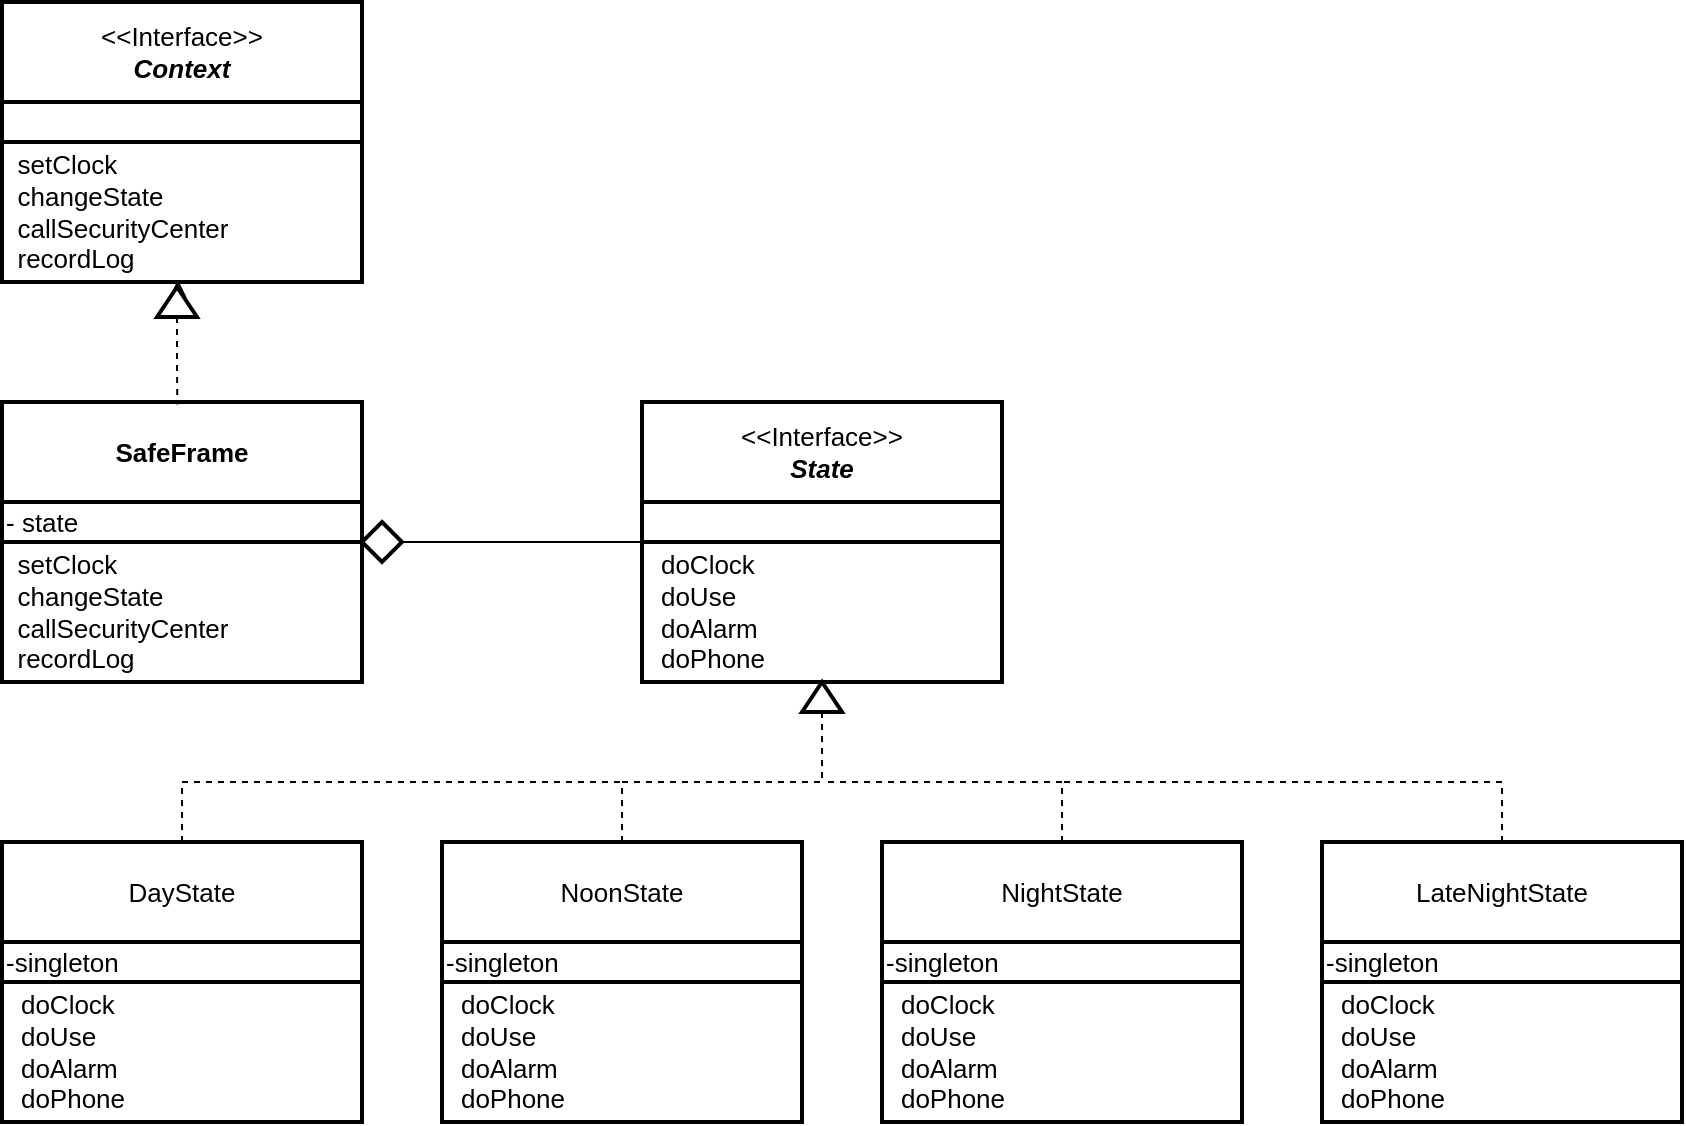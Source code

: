 <mxfile version="14.7.3" type="github">
  <diagram id="VLqiQ4smgDCN_QXW5N22" name="Page-1">
    <mxGraphModel dx="2249" dy="804" grid="1" gridSize="10" guides="1" tooltips="1" connect="1" arrows="1" fold="1" page="1" pageScale="1" pageWidth="827" pageHeight="1169" math="0" shadow="0">
      <root>
        <mxCell id="0" />
        <mxCell id="1" parent="0" />
        <mxCell id="QrUBCONkjMTxRwLSOclj-4" value="" style="rounded=0;whiteSpace=wrap;html=1;fontSize=13;strokeWidth=2;" parent="1" vertex="1">
          <mxGeometry y="80" width="180" height="140" as="geometry" />
        </mxCell>
        <mxCell id="QrUBCONkjMTxRwLSOclj-2" value="&lt;div style=&quot;text-align: left ; font-size: 13px&quot;&gt;&lt;span style=&quot;font-size: 13px&quot;&gt;setClock&lt;/span&gt;&lt;/div&gt;&lt;div style=&quot;text-align: left ; font-size: 13px&quot;&gt;&lt;span style=&quot;font-size: 13px&quot;&gt;changeState&lt;/span&gt;&lt;/div&gt;&lt;div style=&quot;text-align: left ; font-size: 13px&quot;&gt;&lt;span style=&quot;font-size: 13px&quot;&gt;callSecurityCenter&lt;/span&gt;&lt;/div&gt;&lt;div style=&quot;text-align: left ; font-size: 13px&quot;&gt;&lt;span style=&quot;font-size: 13px&quot;&gt;recordLog&lt;/span&gt;&lt;/div&gt;" style="text;html=1;align=center;verticalAlign=middle;resizable=0;points=[];autosize=1;strokeColor=none;strokeWidth=2;fontSize=13;" parent="1" vertex="1">
          <mxGeometry y="150" width="120" height="70" as="geometry" />
        </mxCell>
        <mxCell id="QrUBCONkjMTxRwLSOclj-5" value="&amp;lt;&amp;lt;Interface&amp;gt;&amp;gt;&lt;br&gt;&lt;b&gt;&lt;i&gt;Context&lt;/i&gt;&lt;/b&gt;" style="rounded=0;whiteSpace=wrap;html=1;fontSize=13;strokeWidth=2;" parent="1" vertex="1">
          <mxGeometry y="80" width="180" height="50" as="geometry" />
        </mxCell>
        <mxCell id="QrUBCONkjMTxRwLSOclj-6" value="" style="rounded=0;whiteSpace=wrap;html=1;fontSize=13;strokeWidth=2;" parent="1" vertex="1">
          <mxGeometry y="130" width="180" height="20" as="geometry" />
        </mxCell>
        <mxCell id="QrUBCONkjMTxRwLSOclj-9" value="" style="rounded=0;whiteSpace=wrap;html=1;fontSize=13;strokeWidth=2;" parent="1" vertex="1">
          <mxGeometry y="280" width="180" height="140" as="geometry" />
        </mxCell>
        <mxCell id="QrUBCONkjMTxRwLSOclj-10" value="&lt;div style=&quot;text-align: left ; font-size: 13px&quot;&gt;&lt;span style=&quot;font-size: 13px&quot;&gt;setClock&lt;/span&gt;&lt;/div&gt;&lt;div style=&quot;text-align: left ; font-size: 13px&quot;&gt;&lt;span style=&quot;font-size: 13px&quot;&gt;changeState&lt;/span&gt;&lt;/div&gt;&lt;div style=&quot;text-align: left ; font-size: 13px&quot;&gt;&lt;span style=&quot;font-size: 13px&quot;&gt;callSecurityCenter&lt;/span&gt;&lt;/div&gt;&lt;div style=&quot;text-align: left ; font-size: 13px&quot;&gt;&lt;span style=&quot;font-size: 13px&quot;&gt;recordLog&lt;/span&gt;&lt;/div&gt;" style="text;html=1;align=center;verticalAlign=middle;resizable=0;points=[];autosize=1;strokeColor=none;strokeWidth=2;fontSize=13;" parent="1" vertex="1">
          <mxGeometry y="350" width="120" height="70" as="geometry" />
        </mxCell>
        <mxCell id="QrUBCONkjMTxRwLSOclj-34" style="edgeStyle=orthogonalEdgeStyle;rounded=0;orthogonalLoop=1;jettySize=auto;html=1;exitX=0.5;exitY=0;exitDx=0;exitDy=0;entryX=0.733;entryY=0.986;entryDx=0;entryDy=0;entryPerimeter=0;fontSize=13;dashed=1;endArrow=block;endFill=0;startArrow=none;" parent="1" source="QrUBCONkjMTxRwLSOclj-47" target="QrUBCONkjMTxRwLSOclj-2" edge="1">
          <mxGeometry relative="1" as="geometry">
            <Array as="points" />
          </mxGeometry>
        </mxCell>
        <mxCell id="QrUBCONkjMTxRwLSOclj-11" value="&lt;b&gt;SafeFrame&lt;/b&gt;" style="rounded=0;whiteSpace=wrap;html=1;fontSize=13;strokeWidth=2;" parent="1" vertex="1">
          <mxGeometry y="280" width="180" height="50" as="geometry" />
        </mxCell>
        <mxCell id="QrUBCONkjMTxRwLSOclj-36" style="edgeStyle=orthogonalEdgeStyle;rounded=0;orthogonalLoop=1;jettySize=auto;html=1;exitX=1;exitY=1;exitDx=0;exitDy=0;entryX=0;entryY=1;entryDx=0;entryDy=0;fontSize=13;endArrow=none;endFill=0;startArrow=diamond;startFill=1;" parent="1" source="QrUBCONkjMTxRwLSOclj-12" target="QrUBCONkjMTxRwLSOclj-16" edge="1">
          <mxGeometry relative="1" as="geometry">
            <Array as="points">
              <mxPoint x="260" y="350" />
              <mxPoint x="260" y="350" />
            </Array>
          </mxGeometry>
        </mxCell>
        <mxCell id="QrUBCONkjMTxRwLSOclj-12" value="- state" style="rounded=0;whiteSpace=wrap;html=1;fontSize=13;strokeWidth=2;align=left;" parent="1" vertex="1">
          <mxGeometry y="330" width="180" height="20" as="geometry" />
        </mxCell>
        <mxCell id="QrUBCONkjMTxRwLSOclj-13" value="" style="rounded=0;whiteSpace=wrap;html=1;fontSize=13;strokeWidth=2;" parent="1" vertex="1">
          <mxGeometry x="320" y="280" width="180" height="140" as="geometry" />
        </mxCell>
        <mxCell id="QrUBCONkjMTxRwLSOclj-14" value="&lt;div style=&quot;text-align: left ; font-size: 13px&quot;&gt;&lt;span style=&quot;font-size: 13px&quot;&gt;doClock&lt;/span&gt;&lt;/div&gt;&lt;div style=&quot;text-align: left ; font-size: 13px&quot;&gt;doUse&lt;/div&gt;&lt;div style=&quot;text-align: left ; font-size: 13px&quot;&gt;doAlarm&lt;/div&gt;&lt;div style=&quot;text-align: left ; font-size: 13px&quot;&gt;doPhone&lt;/div&gt;" style="text;html=1;align=center;verticalAlign=middle;resizable=0;points=[];autosize=1;strokeColor=none;strokeWidth=2;fontSize=13;" parent="1" vertex="1">
          <mxGeometry x="320" y="350" width="70" height="70" as="geometry" />
        </mxCell>
        <mxCell id="QrUBCONkjMTxRwLSOclj-15" value="&amp;lt;&amp;lt;Interface&amp;gt;&amp;gt;&lt;br&gt;&lt;b&gt;&lt;i&gt;State&lt;/i&gt;&lt;/b&gt;" style="rounded=0;whiteSpace=wrap;html=1;fontSize=13;strokeWidth=2;" parent="1" vertex="1">
          <mxGeometry x="320" y="280" width="180" height="50" as="geometry" />
        </mxCell>
        <mxCell id="QrUBCONkjMTxRwLSOclj-16" value="" style="rounded=0;whiteSpace=wrap;html=1;fontSize=13;strokeWidth=2;" parent="1" vertex="1">
          <mxGeometry x="320" y="330" width="180" height="20" as="geometry" />
        </mxCell>
        <mxCell id="QrUBCONkjMTxRwLSOclj-17" value="" style="rounded=0;whiteSpace=wrap;html=1;fontSize=13;strokeWidth=2;" parent="1" vertex="1">
          <mxGeometry y="500" width="180" height="140" as="geometry" />
        </mxCell>
        <mxCell id="QrUBCONkjMTxRwLSOclj-18" value="&lt;div style=&quot;text-align: left ; font-size: 13px&quot;&gt;&lt;span style=&quot;font-size: 13px&quot;&gt;doClock&lt;/span&gt;&lt;/div&gt;&lt;div style=&quot;text-align: left ; font-size: 13px&quot;&gt;doUse&lt;/div&gt;&lt;div style=&quot;text-align: left ; font-size: 13px&quot;&gt;doAlarm&lt;/div&gt;&lt;div style=&quot;text-align: left ; font-size: 13px&quot;&gt;doPhone&lt;/div&gt;" style="text;html=1;align=center;verticalAlign=middle;resizable=0;points=[];autosize=1;strokeColor=none;strokeWidth=2;fontSize=13;" parent="1" vertex="1">
          <mxGeometry y="570" width="70" height="70" as="geometry" />
        </mxCell>
        <mxCell id="QrUBCONkjMTxRwLSOclj-43" style="edgeStyle=orthogonalEdgeStyle;rounded=0;orthogonalLoop=1;jettySize=auto;html=1;exitX=0.5;exitY=0;exitDx=0;exitDy=0;dashed=1;fontSize=13;startArrow=none;startFill=0;endArrow=none;endFill=0;" parent="1" source="QrUBCONkjMTxRwLSOclj-19" edge="1">
          <mxGeometry relative="1" as="geometry">
            <mxPoint x="310" y="470" as="targetPoint" />
            <Array as="points">
              <mxPoint x="90" y="470" />
            </Array>
          </mxGeometry>
        </mxCell>
        <mxCell id="QrUBCONkjMTxRwLSOclj-19" value="DayState" style="rounded=0;whiteSpace=wrap;html=1;fontSize=13;strokeWidth=2;" parent="1" vertex="1">
          <mxGeometry y="500" width="180" height="50" as="geometry" />
        </mxCell>
        <mxCell id="QrUBCONkjMTxRwLSOclj-20" value="-singleton" style="rounded=0;whiteSpace=wrap;html=1;fontSize=13;strokeWidth=2;align=left;" parent="1" vertex="1">
          <mxGeometry y="550" width="180" height="20" as="geometry" />
        </mxCell>
        <mxCell id="QrUBCONkjMTxRwLSOclj-21" value="" style="rounded=0;whiteSpace=wrap;html=1;fontSize=13;strokeWidth=2;" parent="1" vertex="1">
          <mxGeometry x="220" y="500" width="180" height="140" as="geometry" />
        </mxCell>
        <mxCell id="QrUBCONkjMTxRwLSOclj-22" value="&lt;div style=&quot;text-align: left ; font-size: 13px&quot;&gt;&lt;span style=&quot;font-size: 13px&quot;&gt;doClock&lt;/span&gt;&lt;/div&gt;&lt;div style=&quot;text-align: left ; font-size: 13px&quot;&gt;doUse&lt;/div&gt;&lt;div style=&quot;text-align: left ; font-size: 13px&quot;&gt;doAlarm&lt;/div&gt;&lt;div style=&quot;text-align: left ; font-size: 13px&quot;&gt;doPhone&lt;/div&gt;" style="text;html=1;align=center;verticalAlign=middle;resizable=0;points=[];autosize=1;strokeColor=none;strokeWidth=2;fontSize=13;" parent="1" vertex="1">
          <mxGeometry x="220" y="570" width="70" height="70" as="geometry" />
        </mxCell>
        <mxCell id="QrUBCONkjMTxRwLSOclj-41" style="edgeStyle=orthogonalEdgeStyle;rounded=0;orthogonalLoop=1;jettySize=auto;html=1;exitX=0.5;exitY=0;exitDx=0;exitDy=0;entryX=0.5;entryY=1;entryDx=0;entryDy=0;fontSize=13;startArrow=none;startFill=0;endArrow=block;endFill=0;dashed=1;" parent="1" source="QrUBCONkjMTxRwLSOclj-23" target="QrUBCONkjMTxRwLSOclj-13" edge="1">
          <mxGeometry relative="1" as="geometry">
            <Array as="points">
              <mxPoint x="310" y="470" />
              <mxPoint x="410" y="470" />
            </Array>
          </mxGeometry>
        </mxCell>
        <mxCell id="QrUBCONkjMTxRwLSOclj-23" value="NoonState" style="rounded=0;whiteSpace=wrap;html=1;fontSize=13;strokeWidth=2;" parent="1" vertex="1">
          <mxGeometry x="220" y="500" width="180" height="50" as="geometry" />
        </mxCell>
        <mxCell id="QrUBCONkjMTxRwLSOclj-24" value="&lt;span style=&quot;&quot;&gt;-singleton&lt;/span&gt;" style="rounded=0;whiteSpace=wrap;html=1;fontSize=13;strokeWidth=2;align=left;" parent="1" vertex="1">
          <mxGeometry x="220" y="550" width="180" height="20" as="geometry" />
        </mxCell>
        <mxCell id="QrUBCONkjMTxRwLSOclj-25" value="" style="rounded=0;whiteSpace=wrap;html=1;fontSize=13;strokeWidth=2;" parent="1" vertex="1">
          <mxGeometry x="440" y="500" width="180" height="140" as="geometry" />
        </mxCell>
        <mxCell id="QrUBCONkjMTxRwLSOclj-26" value="&lt;div style=&quot;text-align: left ; font-size: 13px&quot;&gt;&lt;span style=&quot;font-size: 13px&quot;&gt;doClock&lt;/span&gt;&lt;/div&gt;&lt;div style=&quot;text-align: left ; font-size: 13px&quot;&gt;doUse&lt;/div&gt;&lt;div style=&quot;text-align: left ; font-size: 13px&quot;&gt;doAlarm&lt;/div&gt;&lt;div style=&quot;text-align: left ; font-size: 13px&quot;&gt;doPhone&lt;/div&gt;" style="text;html=1;align=center;verticalAlign=middle;resizable=0;points=[];autosize=1;strokeColor=none;strokeWidth=2;fontSize=13;" parent="1" vertex="1">
          <mxGeometry x="440" y="570" width="70" height="70" as="geometry" />
        </mxCell>
        <mxCell id="QrUBCONkjMTxRwLSOclj-44" style="edgeStyle=orthogonalEdgeStyle;rounded=0;orthogonalLoop=1;jettySize=auto;html=1;exitX=0.5;exitY=0;exitDx=0;exitDy=0;dashed=1;fontSize=13;startArrow=none;startFill=0;endArrow=none;endFill=0;" parent="1" source="QrUBCONkjMTxRwLSOclj-27" edge="1">
          <mxGeometry relative="1" as="geometry">
            <mxPoint x="410" y="470" as="targetPoint" />
            <Array as="points">
              <mxPoint x="530" y="470" />
            </Array>
          </mxGeometry>
        </mxCell>
        <mxCell id="QrUBCONkjMTxRwLSOclj-27" value="NightState" style="rounded=0;whiteSpace=wrap;html=1;fontSize=13;strokeWidth=2;" parent="1" vertex="1">
          <mxGeometry x="440" y="500" width="180" height="50" as="geometry" />
        </mxCell>
        <mxCell id="QrUBCONkjMTxRwLSOclj-28" value="&lt;span&gt;-singleton&lt;/span&gt;" style="rounded=0;whiteSpace=wrap;html=1;fontSize=13;strokeWidth=2;align=left;" parent="1" vertex="1">
          <mxGeometry x="440" y="550" width="180" height="20" as="geometry" />
        </mxCell>
        <mxCell id="QrUBCONkjMTxRwLSOclj-29" value="" style="rounded=0;whiteSpace=wrap;html=1;fontSize=13;strokeWidth=2;" parent="1" vertex="1">
          <mxGeometry x="660" y="500" width="180" height="140" as="geometry" />
        </mxCell>
        <mxCell id="QrUBCONkjMTxRwLSOclj-30" value="&lt;div style=&quot;text-align: left ; font-size: 13px&quot;&gt;&lt;span style=&quot;font-size: 13px&quot;&gt;doClock&lt;/span&gt;&lt;/div&gt;&lt;div style=&quot;text-align: left ; font-size: 13px&quot;&gt;doUse&lt;/div&gt;&lt;div style=&quot;text-align: left ; font-size: 13px&quot;&gt;doAlarm&lt;/div&gt;&lt;div style=&quot;text-align: left ; font-size: 13px&quot;&gt;doPhone&lt;/div&gt;" style="text;html=1;align=center;verticalAlign=middle;resizable=0;points=[];autosize=1;strokeColor=none;strokeWidth=2;fontSize=13;" parent="1" vertex="1">
          <mxGeometry x="660" y="570" width="70" height="70" as="geometry" />
        </mxCell>
        <mxCell id="QrUBCONkjMTxRwLSOclj-45" style="edgeStyle=orthogonalEdgeStyle;rounded=0;orthogonalLoop=1;jettySize=auto;html=1;exitX=0.5;exitY=0;exitDx=0;exitDy=0;dashed=1;fontSize=13;startArrow=none;startFill=0;endArrow=none;endFill=0;" parent="1" source="QrUBCONkjMTxRwLSOclj-31" edge="1">
          <mxGeometry relative="1" as="geometry">
            <mxPoint x="530" y="470" as="targetPoint" />
            <Array as="points">
              <mxPoint x="750" y="470" />
            </Array>
          </mxGeometry>
        </mxCell>
        <mxCell id="QrUBCONkjMTxRwLSOclj-31" value="LateNightState" style="rounded=0;whiteSpace=wrap;html=1;fontSize=13;strokeWidth=2;" parent="1" vertex="1">
          <mxGeometry x="660" y="500" width="180" height="50" as="geometry" />
        </mxCell>
        <mxCell id="QrUBCONkjMTxRwLSOclj-32" value="&lt;span&gt;-singleton&lt;/span&gt;" style="rounded=0;whiteSpace=wrap;html=1;fontSize=13;strokeWidth=2;align=left;" parent="1" vertex="1">
          <mxGeometry x="660" y="550" width="180" height="20" as="geometry" />
        </mxCell>
        <mxCell id="QrUBCONkjMTxRwLSOclj-37" value="" style="rhombus;whiteSpace=wrap;html=1;fontSize=13;strokeWidth=2;" parent="1" vertex="1">
          <mxGeometry x="180" y="340" width="20" height="20" as="geometry" />
        </mxCell>
        <mxCell id="QrUBCONkjMTxRwLSOclj-46" value="" style="triangle;whiteSpace=wrap;html=1;fontSize=13;strokeWidth=2;rotation=-90;" parent="1" vertex="1">
          <mxGeometry x="402.5" y="417.5" width="15" height="20" as="geometry" />
        </mxCell>
        <mxCell id="QrUBCONkjMTxRwLSOclj-53" style="edgeStyle=orthogonalEdgeStyle;rounded=0;orthogonalLoop=1;jettySize=auto;html=1;exitX=0;exitY=0.5;exitDx=0;exitDy=0;entryX=0.487;entryY=0.024;entryDx=0;entryDy=0;entryPerimeter=0;dashed=1;fontSize=13;startArrow=none;startFill=0;endArrow=none;endFill=0;" parent="1" source="QrUBCONkjMTxRwLSOclj-47" target="QrUBCONkjMTxRwLSOclj-11" edge="1">
          <mxGeometry relative="1" as="geometry" />
        </mxCell>
        <mxCell id="QrUBCONkjMTxRwLSOclj-47" value="" style="triangle;whiteSpace=wrap;html=1;fontSize=13;strokeWidth=2;rotation=-90;" parent="1" vertex="1">
          <mxGeometry x="80" y="220" width="15" height="20" as="geometry" />
        </mxCell>
      </root>
    </mxGraphModel>
  </diagram>
</mxfile>
